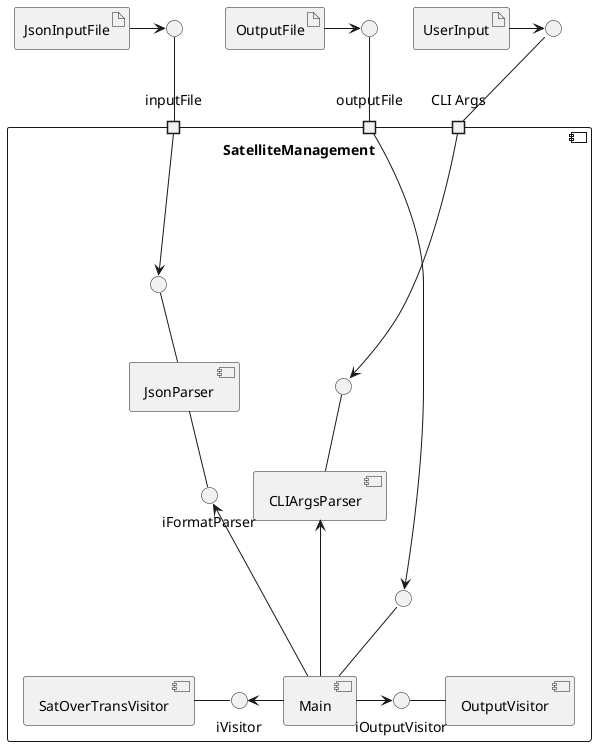@startuml

artifact JsonInputFile
artifact UserInput
artifact OutputFile

component SatelliteManagement as app{

    port "inputFile" as p_in
    port "CLI Args" as p_args
    port "outputFile" as p_out

    component SatOverTransVisitor
    component Main
    component OutputVisitor
    component JsonParser
    component CLIArgsParser

    interface iVisitor
    interface iOutputVisitor
    interface iFormatParser

    iVisitor -left- SatOverTransVisitor
    Main -left-> iVisitor
    Main -right->iOutputVisitor
    iOutputVisitor -right- OutputVisitor
    Main -up-->iFormatParser
    JsonParser -down- iFormatParser

    () " " as i_in
    i_in -down- JsonParser
    p_in -down-> i_in
    Main -up-> CLIArgsParser
    () " " as i_args
    i_args -down- CLIArgsParser
    () " " as i_out
    Main -up- i_out
    iFormatParser -[hidden]> CLIArgsParser
}


() " " as io_in
io_in -down- p_in
JsonInputFile -right-> io_in

() " " as io_args
io_args -down- p_args
UserInput -right-> io_args
p_args -down-> i_args

() " " as io_out
io_out -down- p_out
OutputFile -right-> io_out
p_out -down-> i_out



@enduml
